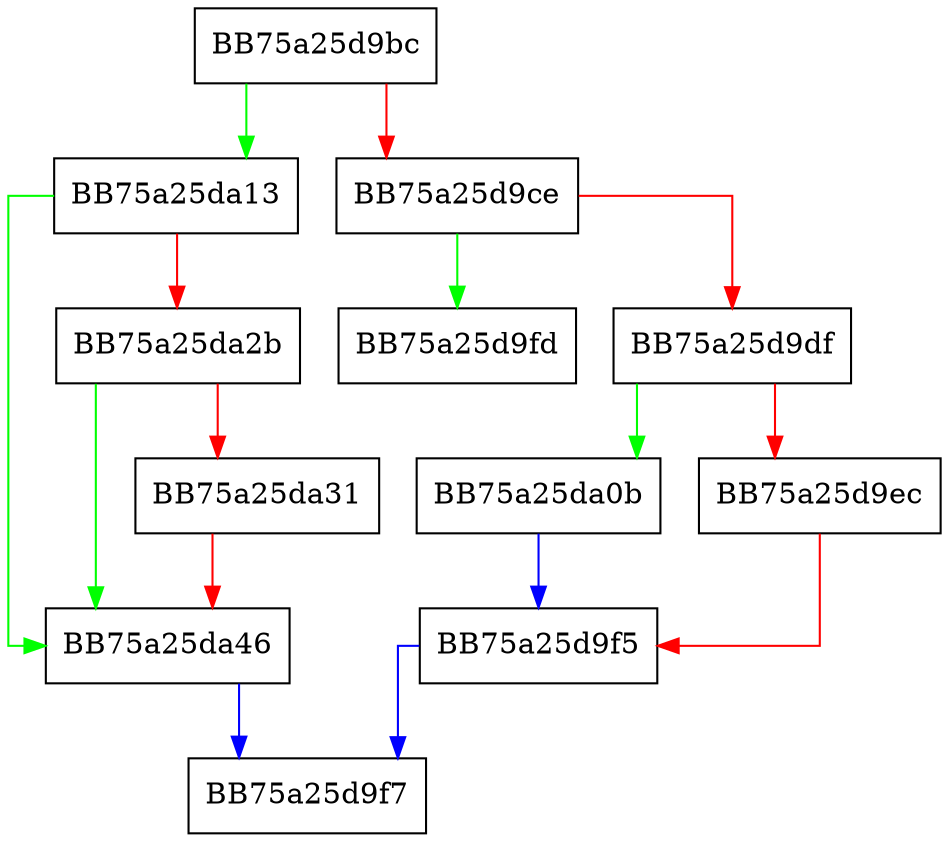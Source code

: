 digraph AddMetadataMapToQueuedObject {
  node [shape="box"];
  graph [splines=ortho];
  BB75a25d9bc -> BB75a25da13 [color="green"];
  BB75a25d9bc -> BB75a25d9ce [color="red"];
  BB75a25d9ce -> BB75a25d9fd [color="green"];
  BB75a25d9ce -> BB75a25d9df [color="red"];
  BB75a25d9df -> BB75a25da0b [color="green"];
  BB75a25d9df -> BB75a25d9ec [color="red"];
  BB75a25d9ec -> BB75a25d9f5 [color="red"];
  BB75a25d9f5 -> BB75a25d9f7 [color="blue"];
  BB75a25da0b -> BB75a25d9f5 [color="blue"];
  BB75a25da13 -> BB75a25da46 [color="green"];
  BB75a25da13 -> BB75a25da2b [color="red"];
  BB75a25da2b -> BB75a25da46 [color="green"];
  BB75a25da2b -> BB75a25da31 [color="red"];
  BB75a25da31 -> BB75a25da46 [color="red"];
  BB75a25da46 -> BB75a25d9f7 [color="blue"];
}